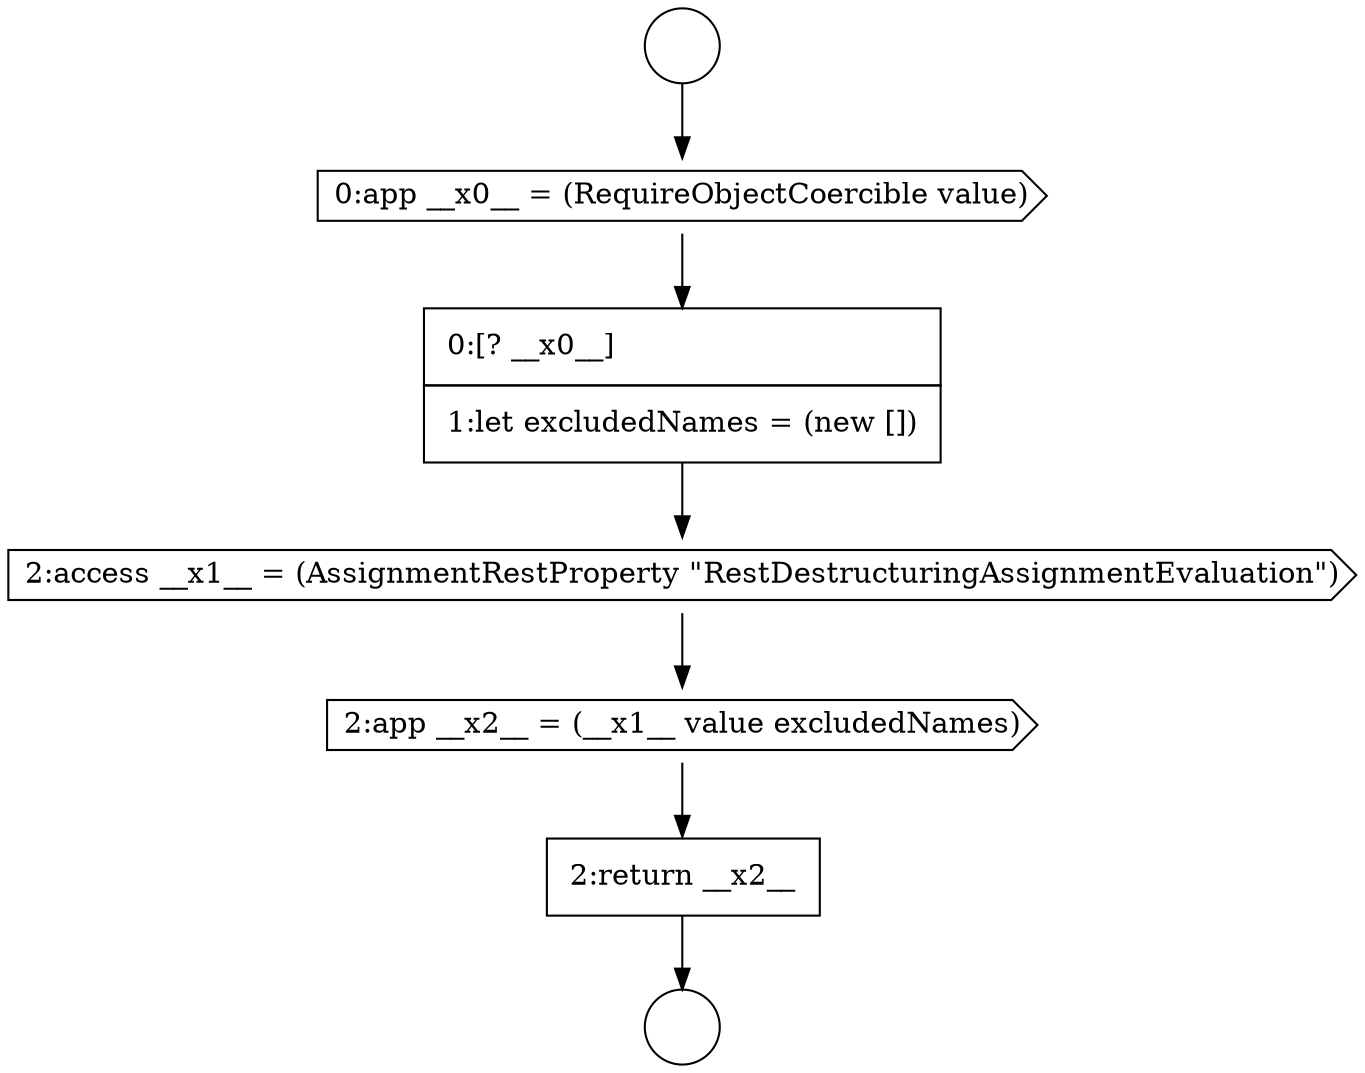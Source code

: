 digraph {
  node5246 [shape=none, margin=0, label=<<font color="black">
    <table border="0" cellborder="1" cellspacing="0" cellpadding="10">
      <tr><td align="left">0:[? __x0__]</td></tr>
      <tr><td align="left">1:let excludedNames = (new [])</td></tr>
    </table>
  </font>> color="black" fillcolor="white" style=filled]
  node5245 [shape=cds, label=<<font color="black">0:app __x0__ = (RequireObjectCoercible value)</font>> color="black" fillcolor="white" style=filled]
  node5249 [shape=none, margin=0, label=<<font color="black">
    <table border="0" cellborder="1" cellspacing="0" cellpadding="10">
      <tr><td align="left">2:return __x2__</td></tr>
    </table>
  </font>> color="black" fillcolor="white" style=filled]
  node5244 [shape=circle label=" " color="black" fillcolor="white" style=filled]
  node5248 [shape=cds, label=<<font color="black">2:app __x2__ = (__x1__ value excludedNames)</font>> color="black" fillcolor="white" style=filled]
  node5243 [shape=circle label=" " color="black" fillcolor="white" style=filled]
  node5247 [shape=cds, label=<<font color="black">2:access __x1__ = (AssignmentRestProperty &quot;RestDestructuringAssignmentEvaluation&quot;)</font>> color="black" fillcolor="white" style=filled]
  node5248 -> node5249 [ color="black"]
  node5247 -> node5248 [ color="black"]
  node5243 -> node5245 [ color="black"]
  node5246 -> node5247 [ color="black"]
  node5249 -> node5244 [ color="black"]
  node5245 -> node5246 [ color="black"]
}
